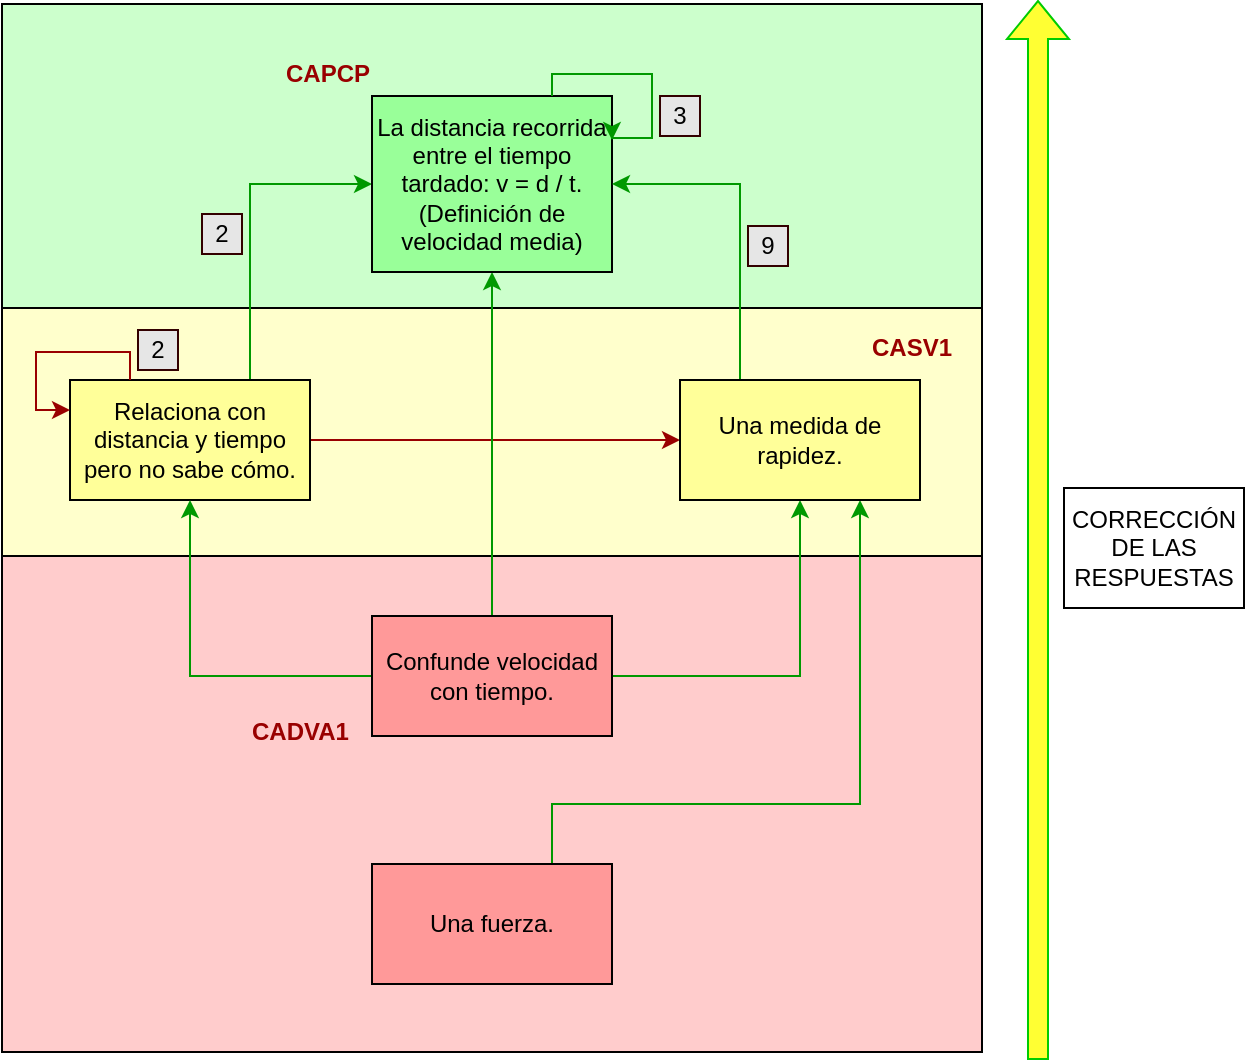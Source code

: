 <mxfile version="21.3.3" type="device">
  <diagram id="ou-2T_0K5Y9kjUkwNd9F" name="Page-1">
    <mxGraphModel dx="1050" dy="541" grid="0" gridSize="10" guides="1" tooltips="1" connect="1" arrows="1" fold="1" page="1" pageScale="1" pageWidth="850" pageHeight="1100" math="0" shadow="0">
      <root>
        <mxCell id="0" />
        <mxCell id="1" parent="0" />
        <mxCell id="oDLqHF4-OEQmuZAPJv7p-27" value="" style="rounded=0;whiteSpace=wrap;html=1;fillColor=#FFFFCC;" parent="1" vertex="1">
          <mxGeometry x="40" y="372" width="490" height="124" as="geometry" />
        </mxCell>
        <mxCell id="oDLqHF4-OEQmuZAPJv7p-26" value="" style="rounded=0;whiteSpace=wrap;html=1;fillColor=#FFCCCC;" parent="1" vertex="1">
          <mxGeometry x="40" y="496" width="490" height="248" as="geometry" />
        </mxCell>
        <mxCell id="oDLqHF4-OEQmuZAPJv7p-25" value="" style="rounded=0;whiteSpace=wrap;html=1;fillColor=#CCFFCC;" parent="1" vertex="1">
          <mxGeometry x="40" y="220" width="490" height="152" as="geometry" />
        </mxCell>
        <mxCell id="hmZBuemIUY8-QvYxF4QN-25" style="edgeStyle=orthogonalEdgeStyle;rounded=0;orthogonalLoop=1;jettySize=auto;html=1;exitX=0.75;exitY=0;exitDx=0;exitDy=0;entryX=0;entryY=0.5;entryDx=0;entryDy=0;strokeColor=#009900;" parent="1" source="oDLqHF4-OEQmuZAPJv7p-7" target="9zJ--Hxn9T8rwOIMs4iG-5" edge="1">
          <mxGeometry relative="1" as="geometry" />
        </mxCell>
        <mxCell id="hmZBuemIUY8-QvYxF4QN-26" style="edgeStyle=orthogonalEdgeStyle;rounded=0;orthogonalLoop=1;jettySize=auto;html=1;exitX=1;exitY=0.5;exitDx=0;exitDy=0;strokeColor=#990000;" parent="1" source="oDLqHF4-OEQmuZAPJv7p-7" target="hmZBuemIUY8-QvYxF4QN-16" edge="1">
          <mxGeometry relative="1" as="geometry" />
        </mxCell>
        <mxCell id="oDLqHF4-OEQmuZAPJv7p-7" value="Relaciona con distancia y tiempo pero no sabe cómo." style="rounded=0;whiteSpace=wrap;html=1;fillColor=#FFFF99;" parent="1" vertex="1">
          <mxGeometry x="74" y="408" width="120" height="60" as="geometry" />
        </mxCell>
        <mxCell id="hmZBuemIUY8-QvYxF4QN-19" style="edgeStyle=orthogonalEdgeStyle;rounded=0;orthogonalLoop=1;jettySize=auto;html=1;exitX=1;exitY=0.5;exitDx=0;exitDy=0;entryX=0.5;entryY=1;entryDx=0;entryDy=0;strokeColor=#009900;" parent="1" source="oDLqHF4-OEQmuZAPJv7p-8" target="hmZBuemIUY8-QvYxF4QN-16" edge="1">
          <mxGeometry relative="1" as="geometry" />
        </mxCell>
        <mxCell id="hmZBuemIUY8-QvYxF4QN-22" style="edgeStyle=orthogonalEdgeStyle;rounded=0;orthogonalLoop=1;jettySize=auto;html=1;exitX=0;exitY=0.5;exitDx=0;exitDy=0;entryX=0.5;entryY=1;entryDx=0;entryDy=0;strokeColor=#009900;" parent="1" source="oDLqHF4-OEQmuZAPJv7p-8" target="oDLqHF4-OEQmuZAPJv7p-7" edge="1">
          <mxGeometry relative="1" as="geometry" />
        </mxCell>
        <mxCell id="hmZBuemIUY8-QvYxF4QN-23" style="edgeStyle=orthogonalEdgeStyle;rounded=0;orthogonalLoop=1;jettySize=auto;html=1;exitX=0.5;exitY=0;exitDx=0;exitDy=0;entryX=0.5;entryY=1;entryDx=0;entryDy=0;strokeColor=#009900;" parent="1" source="oDLqHF4-OEQmuZAPJv7p-8" target="9zJ--Hxn9T8rwOIMs4iG-5" edge="1">
          <mxGeometry relative="1" as="geometry" />
        </mxCell>
        <mxCell id="oDLqHF4-OEQmuZAPJv7p-8" value="Confunde velocidad con tiempo." style="rounded=0;whiteSpace=wrap;html=1;fillColor=#FF9999;" parent="1" vertex="1">
          <mxGeometry x="225" y="526" width="120" height="60" as="geometry" />
        </mxCell>
        <mxCell id="oDLqHF4-OEQmuZAPJv7p-28" value="2" style="rounded=0;whiteSpace=wrap;html=1;strokeColor=#330000;fillColor=#E6E6E6;" parent="1" vertex="1">
          <mxGeometry x="108" y="383" width="20" height="20" as="geometry" />
        </mxCell>
        <mxCell id="oDLqHF4-OEQmuZAPJv7p-30" value="9" style="rounded=0;whiteSpace=wrap;html=1;strokeColor=#330000;fillColor=#E6E6E6;" parent="1" vertex="1">
          <mxGeometry x="413" y="331" width="20" height="20" as="geometry" />
        </mxCell>
        <mxCell id="oDLqHF4-OEQmuZAPJv7p-35" value="&lt;span style=&quot;&quot; lang=&quot;ES&quot;&gt;&lt;b&gt;&lt;font color=&quot;#990000&quot;&gt;CAPCP&lt;/font&gt;&lt;/b&gt;&lt;/span&gt;" style="text;whiteSpace=wrap;html=1;" parent="1" vertex="1">
          <mxGeometry x="180.0" y="241.0" width="41.65" height="29.18" as="geometry" />
        </mxCell>
        <mxCell id="oDLqHF4-OEQmuZAPJv7p-37" value="&lt;span style=&quot;&quot; lang=&quot;ES&quot;&gt;&lt;b&gt;&lt;font color=&quot;#990000&quot;&gt;CASV1&lt;/font&gt;&lt;/b&gt;&lt;/span&gt;" style="text;whiteSpace=wrap;html=1;" parent="1" vertex="1">
          <mxGeometry x="473" y="378.41" width="41.65" height="29.18" as="geometry" />
        </mxCell>
        <mxCell id="oDLqHF4-OEQmuZAPJv7p-38" value="" style="shape=flexArrow;endArrow=classic;html=1;rounded=0;strokeColor=#00CC00;fontColor=#006600;fillColor=#FFFF33;" parent="1" edge="1">
          <mxGeometry width="50" height="50" relative="1" as="geometry">
            <mxPoint x="558" y="748" as="sourcePoint" />
            <mxPoint x="558" y="218" as="targetPoint" />
          </mxGeometry>
        </mxCell>
        <mxCell id="oDLqHF4-OEQmuZAPJv7p-39" value="CORRECCIÓN DE LAS RESPUESTAS" style="rounded=0;whiteSpace=wrap;html=1;rotation=0;" parent="1" vertex="1">
          <mxGeometry x="571" y="462" width="90" height="60" as="geometry" />
        </mxCell>
        <mxCell id="9zJ--Hxn9T8rwOIMs4iG-5" value="La distancia recorrida entre el tiempo tardado: v = d / t. (Definición de velocidad media)" style="rounded=0;whiteSpace=wrap;html=1;fillColor=#99FF99;" parent="1" vertex="1">
          <mxGeometry x="225" y="266" width="120" height="88" as="geometry" />
        </mxCell>
        <mxCell id="9zJ--Hxn9T8rwOIMs4iG-13" value="3" style="rounded=0;whiteSpace=wrap;html=1;strokeColor=#330000;fillColor=#E6E6E6;" parent="1" vertex="1">
          <mxGeometry x="369" y="266" width="20" height="20" as="geometry" />
        </mxCell>
        <mxCell id="9zJ--Hxn9T8rwOIMs4iG-16" value="2" style="rounded=0;whiteSpace=wrap;html=1;strokeColor=#330000;fillColor=#E6E6E6;" parent="1" vertex="1">
          <mxGeometry x="140" y="325" width="20" height="20" as="geometry" />
        </mxCell>
        <mxCell id="hmZBuemIUY8-QvYxF4QN-13" style="edgeStyle=orthogonalEdgeStyle;rounded=0;orthogonalLoop=1;jettySize=auto;html=1;exitX=0.75;exitY=0;exitDx=0;exitDy=0;entryX=1;entryY=0.25;entryDx=0;entryDy=0;strokeColor=#009900;" parent="1" source="9zJ--Hxn9T8rwOIMs4iG-5" target="9zJ--Hxn9T8rwOIMs4iG-5" edge="1">
          <mxGeometry relative="1" as="geometry">
            <Array as="points">
              <mxPoint x="315" y="255" />
              <mxPoint x="365" y="255" />
              <mxPoint x="365" y="287" />
            </Array>
          </mxGeometry>
        </mxCell>
        <mxCell id="hmZBuemIUY8-QvYxF4QN-18" style="edgeStyle=orthogonalEdgeStyle;rounded=0;orthogonalLoop=1;jettySize=auto;html=1;exitX=0.75;exitY=0;exitDx=0;exitDy=0;entryX=0.75;entryY=1;entryDx=0;entryDy=0;strokeColor=#009900;" parent="1" source="hmZBuemIUY8-QvYxF4QN-15" target="hmZBuemIUY8-QvYxF4QN-16" edge="1">
          <mxGeometry relative="1" as="geometry">
            <Array as="points">
              <mxPoint x="315" y="620" />
              <mxPoint x="469" y="620" />
            </Array>
          </mxGeometry>
        </mxCell>
        <mxCell id="hmZBuemIUY8-QvYxF4QN-15" value="Una fuerza." style="rounded=0;whiteSpace=wrap;html=1;fillColor=#FF9999;" parent="1" vertex="1">
          <mxGeometry x="225" y="650" width="120" height="60" as="geometry" />
        </mxCell>
        <mxCell id="hmZBuemIUY8-QvYxF4QN-24" style="edgeStyle=orthogonalEdgeStyle;rounded=0;orthogonalLoop=1;jettySize=auto;html=1;exitX=0.25;exitY=0;exitDx=0;exitDy=0;entryX=1;entryY=0.5;entryDx=0;entryDy=0;strokeColor=#009900;" parent="1" source="hmZBuemIUY8-QvYxF4QN-16" target="9zJ--Hxn9T8rwOIMs4iG-5" edge="1">
          <mxGeometry relative="1" as="geometry" />
        </mxCell>
        <mxCell id="hmZBuemIUY8-QvYxF4QN-16" value="Una medida de rapidez." style="rounded=0;whiteSpace=wrap;html=1;fillColor=#FFFF99;" parent="1" vertex="1">
          <mxGeometry x="379" y="408" width="120" height="60" as="geometry" />
        </mxCell>
        <mxCell id="hmZBuemIUY8-QvYxF4QN-27" style="edgeStyle=orthogonalEdgeStyle;rounded=0;orthogonalLoop=1;jettySize=auto;html=1;exitX=0.25;exitY=0;exitDx=0;exitDy=0;entryX=0;entryY=0.25;entryDx=0;entryDy=0;strokeColor=#990000;" parent="1" source="oDLqHF4-OEQmuZAPJv7p-7" target="oDLqHF4-OEQmuZAPJv7p-7" edge="1">
          <mxGeometry relative="1" as="geometry">
            <Array as="points">
              <mxPoint x="104" y="394" />
              <mxPoint x="57" y="394" />
              <mxPoint x="57" y="423" />
            </Array>
          </mxGeometry>
        </mxCell>
        <mxCell id="twKU_v46jcdyTRgYubLC-2" value="&lt;span style=&quot;&quot; lang=&quot;ES&quot;&gt;&lt;b&gt;&lt;font color=&quot;#990000&quot;&gt;CADVA1&lt;/font&gt;&lt;/b&gt;&lt;/span&gt;" style="text;whiteSpace=wrap;html=1;" vertex="1" parent="1">
          <mxGeometry x="163" y="570.0" width="41.65" height="29.18" as="geometry" />
        </mxCell>
      </root>
    </mxGraphModel>
  </diagram>
</mxfile>
